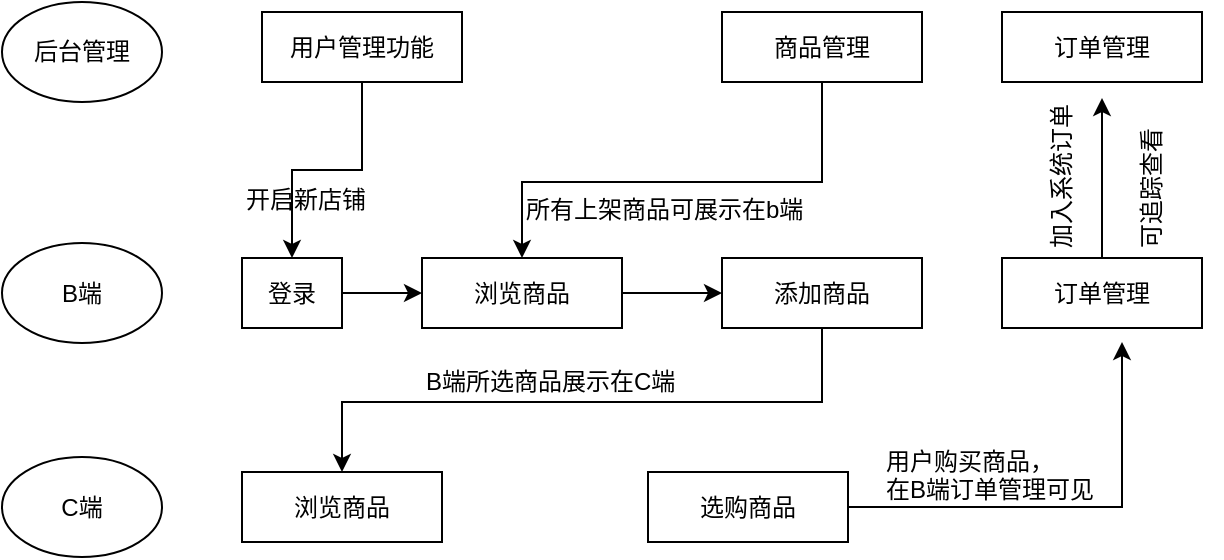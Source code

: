 <mxfile version="12.2.4" pages="1"><diagram id="MPK1QG2whGWzNhwC6WwZ" name="Page-1"><mxGraphModel dx="572" dy="504" grid="1" gridSize="10" guides="1" tooltips="1" connect="1" arrows="1" fold="1" page="1" pageScale="1" pageWidth="827" pageHeight="1169" math="0" shadow="0"><root><mxCell id="0"/><mxCell id="1" parent="0"/><mxCell id="43" value="后台管理" style="ellipse;whiteSpace=wrap;html=1;" parent="1" vertex="1"><mxGeometry x="40" y="120" width="80" height="50" as="geometry"/></mxCell><mxCell id="44" value="B端" style="ellipse;whiteSpace=wrap;html=1;" parent="1" vertex="1"><mxGeometry x="40" y="240.5" width="80" height="50" as="geometry"/></mxCell><mxCell id="45" value="C端" style="ellipse;whiteSpace=wrap;html=1;" parent="1" vertex="1"><mxGeometry x="40" y="347.5" width="80" height="50" as="geometry"/></mxCell><mxCell id="75" value="订单管理" style="rounded=0;whiteSpace=wrap;html=1;" parent="1" vertex="1"><mxGeometry x="540" y="125" width="100" height="35" as="geometry"/></mxCell><mxCell id="90" value="" style="edgeStyle=orthogonalEdgeStyle;rounded=0;orthogonalLoop=1;jettySize=auto;html=1;" parent="1" source="84" target="77" edge="1"><mxGeometry relative="1" as="geometry"/></mxCell><mxCell id="84" value="浏览商品" style="rounded=0;whiteSpace=wrap;html=1;" parent="1" vertex="1"><mxGeometry x="250" y="248" width="100" height="35" as="geometry"/></mxCell><mxCell id="89" value="" style="edgeStyle=orthogonalEdgeStyle;rounded=0;orthogonalLoop=1;jettySize=auto;html=1;" parent="1" source="85" target="84" edge="1"><mxGeometry relative="1" as="geometry"/></mxCell><mxCell id="85" value="登录" style="rounded=0;whiteSpace=wrap;html=1;" parent="1" vertex="1"><mxGeometry x="160" y="248" width="50" height="35" as="geometry"/></mxCell><mxCell id="93" value="" style="edgeStyle=orthogonalEdgeStyle;rounded=0;orthogonalLoop=1;jettySize=auto;html=1;" parent="1" source="91" edge="1"><mxGeometry relative="1" as="geometry"><mxPoint x="590" y="168" as="targetPoint"/></mxGeometry></mxCell><mxCell id="91" value="订单管理" style="rounded=0;whiteSpace=wrap;html=1;" parent="1" vertex="1"><mxGeometry x="540" y="248" width="100" height="35" as="geometry"/></mxCell><mxCell id="94" value="加入系统订单" style="text;html=1;resizable=0;points=[];autosize=1;align=left;verticalAlign=top;spacingTop=-4;horizontal=0;" parent="1" vertex="1"><mxGeometry x="560" y="235" width="90" height="10" as="geometry"/></mxCell><mxCell id="97" value="可追踪查看" style="text;html=1;resizable=0;points=[];autosize=1;align=left;verticalAlign=top;spacingTop=-4;horizontal=0;" parent="1" vertex="1"><mxGeometry x="605" y="175" width="20" height="70" as="geometry"/></mxCell><mxCell id="98" style="edgeStyle=orthogonalEdgeStyle;rounded=0;orthogonalLoop=1;jettySize=auto;html=1;entryX=0.5;entryY=0;entryDx=0;entryDy=0;" parent="1" source="68" target="84" edge="1"><mxGeometry relative="1" as="geometry"><Array as="points"><mxPoint x="450" y="210"/><mxPoint x="300" y="210"/></Array></mxGeometry></mxCell><mxCell id="99" value="所有上架商品可展示在b端" style="text;html=1;resizable=0;points=[];autosize=1;align=left;verticalAlign=top;spacingTop=-4;" parent="1" vertex="1"><mxGeometry x="300" y="214" width="150" height="10" as="geometry"/></mxCell><mxCell id="101" style="edgeStyle=orthogonalEdgeStyle;rounded=0;orthogonalLoop=1;jettySize=auto;html=1;entryX=0.5;entryY=0;entryDx=0;entryDy=0;" parent="1" source="47" target="85" edge="1"><mxGeometry relative="1" as="geometry"/></mxCell><mxCell id="102" value="开启新店铺" style="text;html=1;resizable=0;points=[];autosize=1;align=left;verticalAlign=top;spacingTop=-4;" parent="1" vertex="1"><mxGeometry x="160" y="209" width="80" height="10" as="geometry"/></mxCell><mxCell id="103" value="浏览商品" style="rounded=0;whiteSpace=wrap;html=1;" parent="1" vertex="1"><mxGeometry x="160" y="355" width="100" height="35" as="geometry"/></mxCell><mxCell id="107" style="edgeStyle=orthogonalEdgeStyle;rounded=0;orthogonalLoop=1;jettySize=auto;html=1;" parent="1" source="104" edge="1"><mxGeometry relative="1" as="geometry"><mxPoint x="600" y="290" as="targetPoint"/><Array as="points"><mxPoint x="600" y="373"/></Array></mxGeometry></mxCell><mxCell id="104" value="选购商品" style="rounded=0;whiteSpace=wrap;html=1;" parent="1" vertex="1"><mxGeometry x="363" y="355" width="100" height="35" as="geometry"/></mxCell><mxCell id="105" style="edgeStyle=orthogonalEdgeStyle;rounded=0;orthogonalLoop=1;jettySize=auto;html=1;" parent="1" source="77" target="103" edge="1"><mxGeometry relative="1" as="geometry"><Array as="points"><mxPoint x="450" y="320"/><mxPoint x="210" y="320"/></Array></mxGeometry></mxCell><mxCell id="106" value="B端所选商品展示在C端" style="text;html=1;resizable=0;points=[];autosize=1;align=left;verticalAlign=top;spacingTop=-4;" parent="1" vertex="1"><mxGeometry x="250" y="300" width="140" height="10" as="geometry"/></mxCell><mxCell id="108" value="用户购买商品，&lt;br&gt;在B端订单管理可见" style="text;html=1;resizable=0;points=[];autosize=1;align=left;verticalAlign=top;spacingTop=-4;" parent="1" vertex="1"><mxGeometry x="480" y="340" width="120" height="30" as="geometry"/></mxCell><mxCell id="47" value="用户管理功能" style="rounded=0;whiteSpace=wrap;html=1;" parent="1" vertex="1"><mxGeometry x="170" y="125" width="100" height="35" as="geometry"/></mxCell><mxCell id="68" value="商品管理" style="rounded=0;whiteSpace=wrap;html=1;" parent="1" vertex="1"><mxGeometry x="400" y="125" width="100" height="35" as="geometry"/></mxCell><mxCell id="77" value="添加商品" style="rounded=0;whiteSpace=wrap;html=1;" parent="1" vertex="1"><mxGeometry x="400" y="248" width="100" height="35" as="geometry"/></mxCell></root></mxGraphModel></diagram></mxfile>